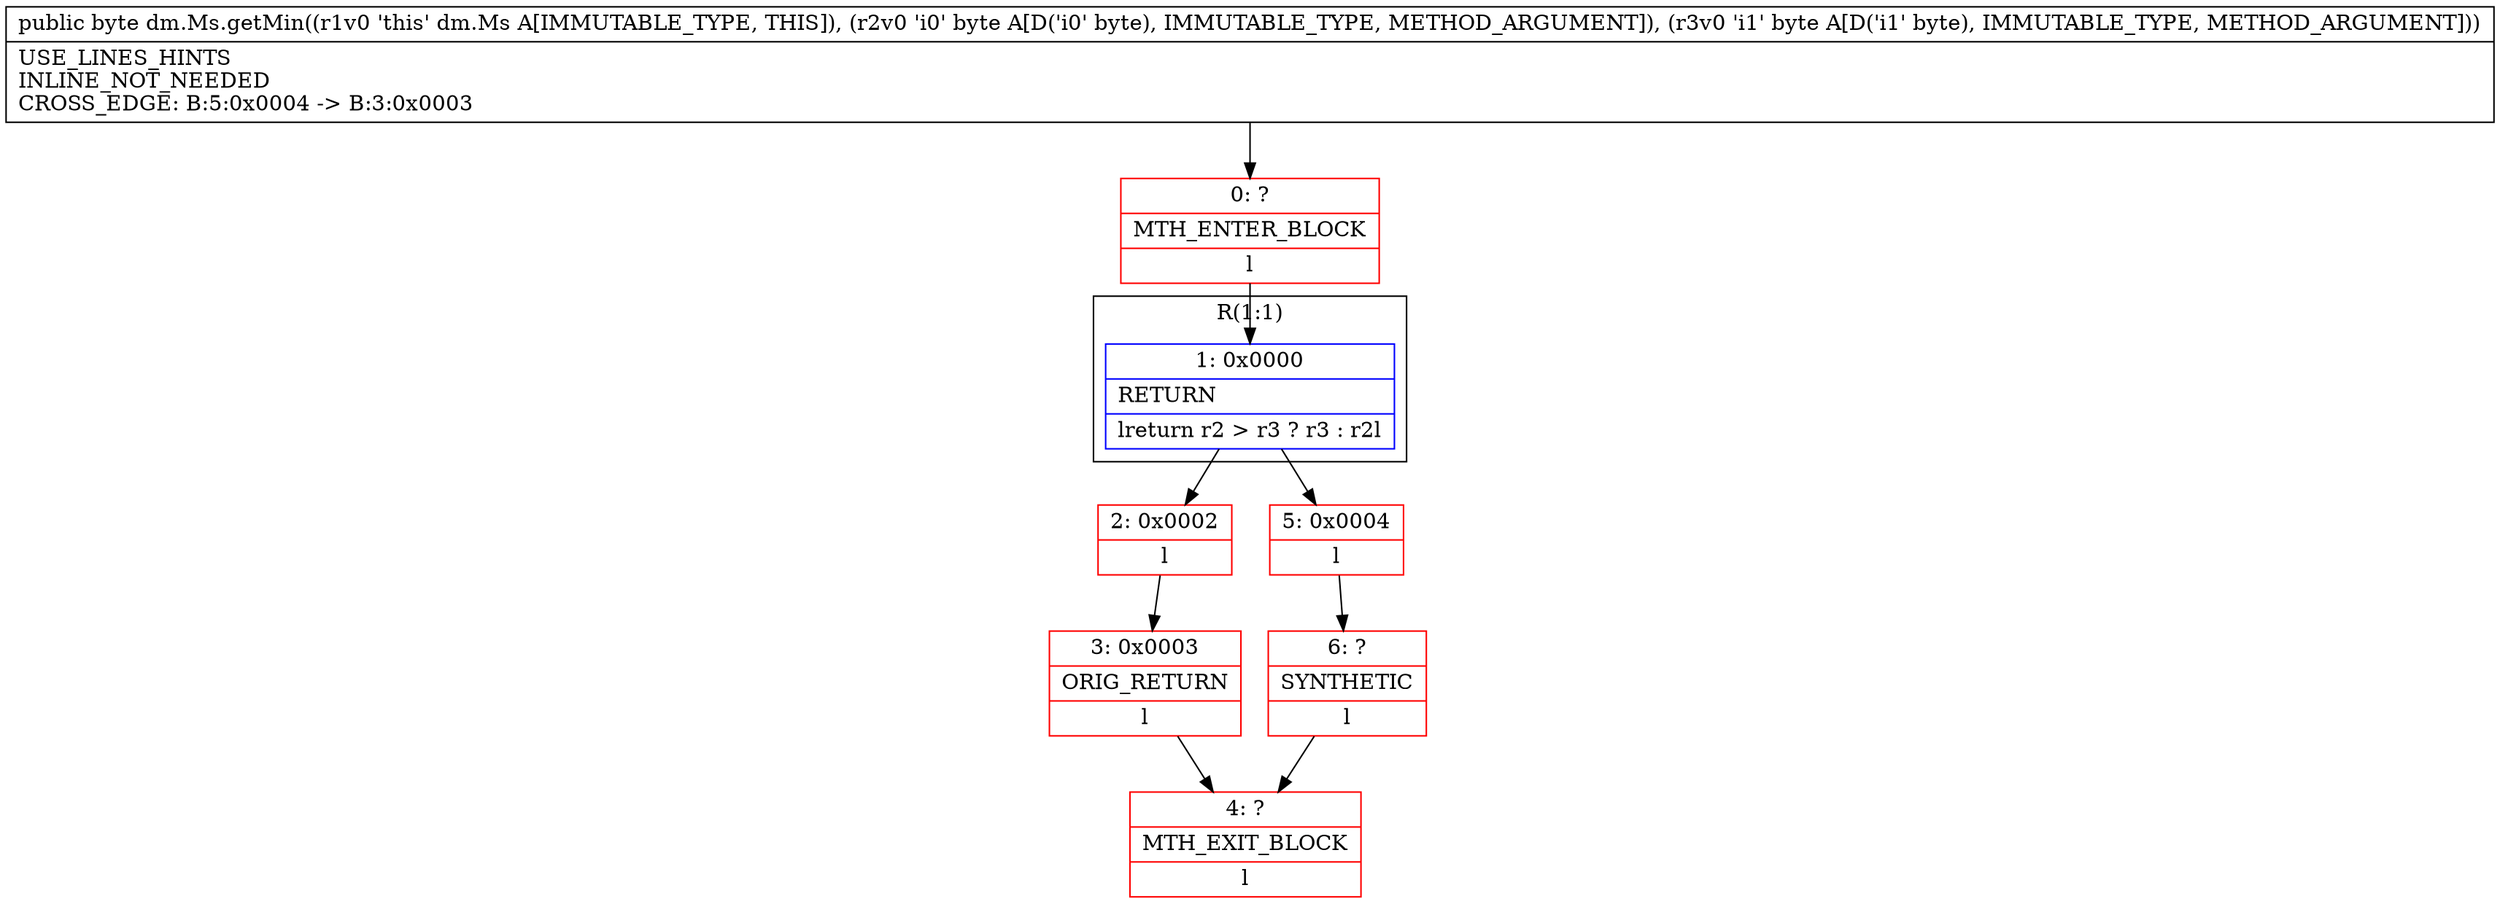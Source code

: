 digraph "CFG fordm.Ms.getMin(BB)B" {
subgraph cluster_Region_20194499 {
label = "R(1:1)";
node [shape=record,color=blue];
Node_1 [shape=record,label="{1\:\ 0x0000|RETURN\l|lreturn r2 \> r3 ? r3 : r2l}"];
}
Node_0 [shape=record,color=red,label="{0\:\ ?|MTH_ENTER_BLOCK\l|l}"];
Node_2 [shape=record,color=red,label="{2\:\ 0x0002|l}"];
Node_3 [shape=record,color=red,label="{3\:\ 0x0003|ORIG_RETURN\l|l}"];
Node_4 [shape=record,color=red,label="{4\:\ ?|MTH_EXIT_BLOCK\l|l}"];
Node_5 [shape=record,color=red,label="{5\:\ 0x0004|l}"];
Node_6 [shape=record,color=red,label="{6\:\ ?|SYNTHETIC\l|l}"];
MethodNode[shape=record,label="{public byte dm.Ms.getMin((r1v0 'this' dm.Ms A[IMMUTABLE_TYPE, THIS]), (r2v0 'i0' byte A[D('i0' byte), IMMUTABLE_TYPE, METHOD_ARGUMENT]), (r3v0 'i1' byte A[D('i1' byte), IMMUTABLE_TYPE, METHOD_ARGUMENT]))  | USE_LINES_HINTS\lINLINE_NOT_NEEDED\lCROSS_EDGE: B:5:0x0004 \-\> B:3:0x0003\l}"];
MethodNode -> Node_0;
Node_1 -> Node_2;
Node_1 -> Node_5;
Node_0 -> Node_1;
Node_2 -> Node_3;
Node_3 -> Node_4;
Node_5 -> Node_6;
Node_6 -> Node_4;
}

